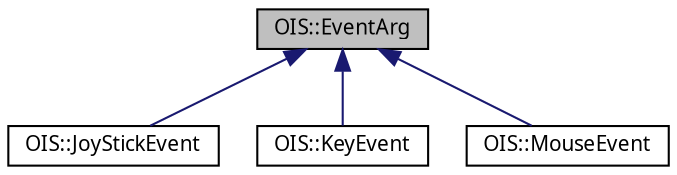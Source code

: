 digraph G
{
  edge [fontname="FreeSans.ttf",fontsize=10,labelfontname="FreeSans.ttf",labelfontsize=10];
  node [fontname="FreeSans.ttf",fontsize=10,shape=record];
  Node1 [label="OIS::EventArg",height=0.2,width=0.4,color="black", fillcolor="grey75", style="filled" fontcolor="black"];
  Node1 -> Node2 [dir=back,color="midnightblue",fontsize=10,style="solid",fontname="FreeSans.ttf"];
  Node2 [label="OIS::JoyStickEvent",height=0.2,width=0.4,color="black", fillcolor="white", style="filled",URL="$classOIS_1_1JoyStickEvent.html"];
  Node1 -> Node3 [dir=back,color="midnightblue",fontsize=10,style="solid",fontname="FreeSans.ttf"];
  Node3 [label="OIS::KeyEvent",height=0.2,width=0.4,color="black", fillcolor="white", style="filled",URL="$classOIS_1_1KeyEvent.html"];
  Node1 -> Node4 [dir=back,color="midnightblue",fontsize=10,style="solid",fontname="FreeSans.ttf"];
  Node4 [label="OIS::MouseEvent",height=0.2,width=0.4,color="black", fillcolor="white", style="filled",URL="$classOIS_1_1MouseEvent.html"];
}
